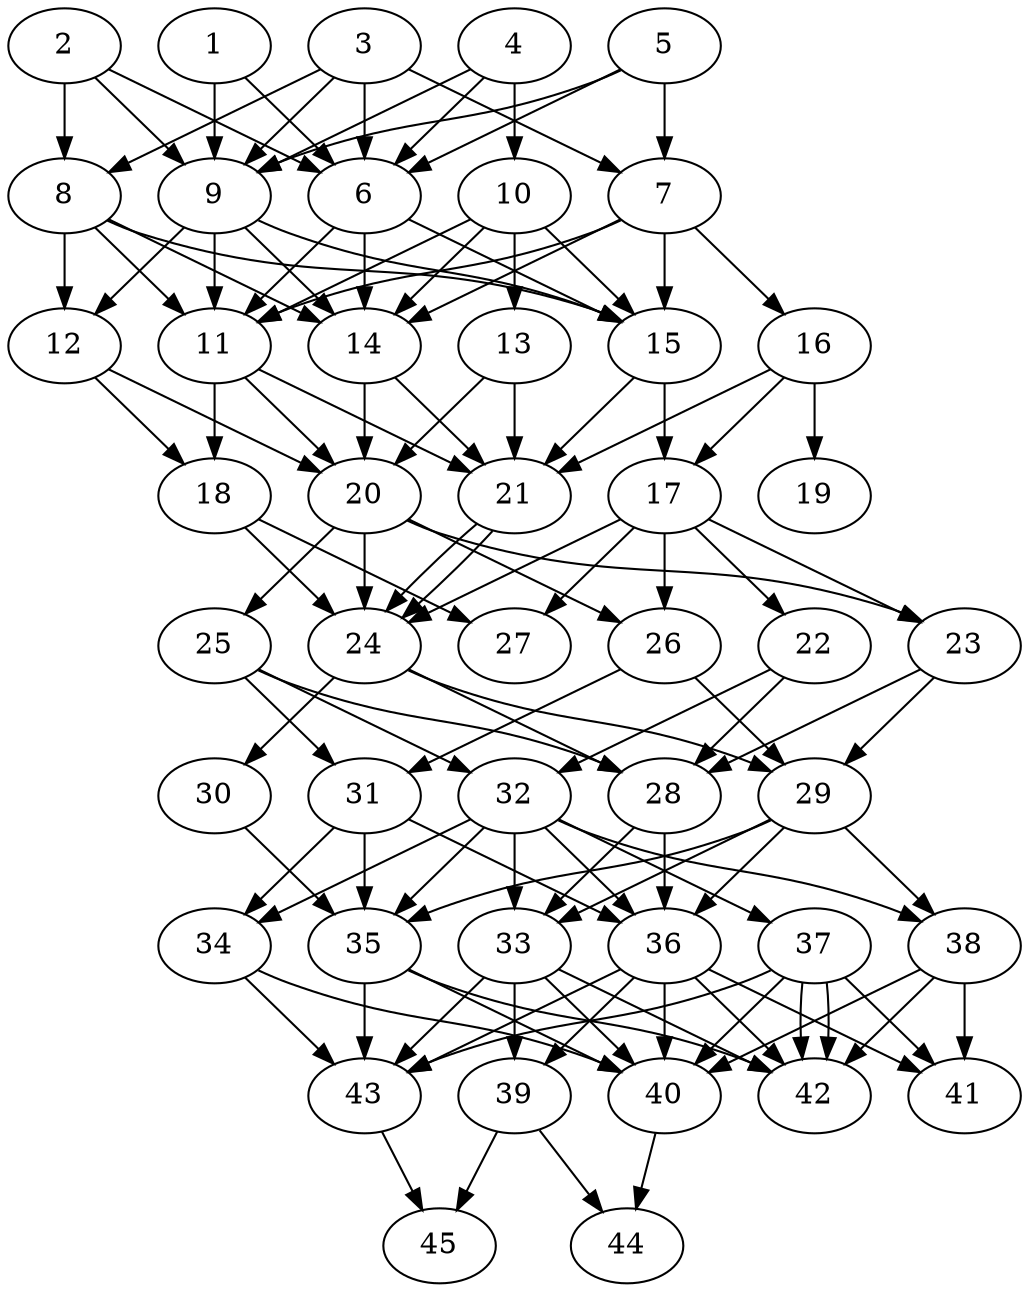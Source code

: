 // DAG automatically generated by daggen at Thu Oct  3 14:07:25 2019
// ./daggen --dot -n 45 --ccr 0.5 --fat 0.5 --regular 0.9 --density 0.9 --mindata 5242880 --maxdata 52428800 
digraph G {
  1 [size="30228480", alpha="0.16", expect_size="15114240"] 
  1 -> 6 [size ="15114240"]
  1 -> 9 [size ="15114240"]
  2 [size="77961216", alpha="0.09", expect_size="38980608"] 
  2 -> 6 [size ="38980608"]
  2 -> 8 [size ="38980608"]
  2 -> 9 [size ="38980608"]
  3 [size="43350016", alpha="0.16", expect_size="21675008"] 
  3 -> 6 [size ="21675008"]
  3 -> 7 [size ="21675008"]
  3 -> 8 [size ="21675008"]
  3 -> 9 [size ="21675008"]
  4 [size="74946560", alpha="0.12", expect_size="37473280"] 
  4 -> 6 [size ="37473280"]
  4 -> 9 [size ="37473280"]
  4 -> 10 [size ="37473280"]
  5 [size="16168960", alpha="0.02", expect_size="8084480"] 
  5 -> 6 [size ="8084480"]
  5 -> 7 [size ="8084480"]
  5 -> 9 [size ="8084480"]
  6 [size="76292096", alpha="0.03", expect_size="38146048"] 
  6 -> 11 [size ="38146048"]
  6 -> 14 [size ="38146048"]
  6 -> 15 [size ="38146048"]
  7 [size="88201216", alpha="0.19", expect_size="44100608"] 
  7 -> 11 [size ="44100608"]
  7 -> 14 [size ="44100608"]
  7 -> 15 [size ="44100608"]
  7 -> 16 [size ="44100608"]
  8 [size="32471040", alpha="0.05", expect_size="16235520"] 
  8 -> 11 [size ="16235520"]
  8 -> 12 [size ="16235520"]
  8 -> 14 [size ="16235520"]
  8 -> 15 [size ="16235520"]
  9 [size="20041728", alpha="0.18", expect_size="10020864"] 
  9 -> 11 [size ="10020864"]
  9 -> 12 [size ="10020864"]
  9 -> 14 [size ="10020864"]
  9 -> 15 [size ="10020864"]
  10 [size="30687232", alpha="0.08", expect_size="15343616"] 
  10 -> 11 [size ="15343616"]
  10 -> 13 [size ="15343616"]
  10 -> 14 [size ="15343616"]
  10 -> 15 [size ="15343616"]
  11 [size="55531520", alpha="0.10", expect_size="27765760"] 
  11 -> 18 [size ="27765760"]
  11 -> 20 [size ="27765760"]
  11 -> 21 [size ="27765760"]
  12 [size="34600960", alpha="0.17", expect_size="17300480"] 
  12 -> 18 [size ="17300480"]
  12 -> 20 [size ="17300480"]
  13 [size="76089344", alpha="0.17", expect_size="38044672"] 
  13 -> 20 [size ="38044672"]
  13 -> 21 [size ="38044672"]
  14 [size="56203264", alpha="0.01", expect_size="28101632"] 
  14 -> 20 [size ="28101632"]
  14 -> 21 [size ="28101632"]
  15 [size="18352128", alpha="0.09", expect_size="9176064"] 
  15 -> 17 [size ="9176064"]
  15 -> 21 [size ="9176064"]
  16 [size="29513728", alpha="0.05", expect_size="14756864"] 
  16 -> 17 [size ="14756864"]
  16 -> 19 [size ="14756864"]
  16 -> 21 [size ="14756864"]
  17 [size="43888640", alpha="0.06", expect_size="21944320"] 
  17 -> 22 [size ="21944320"]
  17 -> 23 [size ="21944320"]
  17 -> 24 [size ="21944320"]
  17 -> 26 [size ="21944320"]
  17 -> 27 [size ="21944320"]
  18 [size="37873664", alpha="0.09", expect_size="18936832"] 
  18 -> 24 [size ="18936832"]
  18 -> 27 [size ="18936832"]
  19 [size="63324160", alpha="0.13", expect_size="31662080"] 
  20 [size="56061952", alpha="0.15", expect_size="28030976"] 
  20 -> 23 [size ="28030976"]
  20 -> 24 [size ="28030976"]
  20 -> 25 [size ="28030976"]
  20 -> 26 [size ="28030976"]
  21 [size="94029824", alpha="0.02", expect_size="47014912"] 
  21 -> 24 [size ="47014912"]
  21 -> 24 [size ="47014912"]
  22 [size="46768128", alpha="0.03", expect_size="23384064"] 
  22 -> 28 [size ="23384064"]
  22 -> 32 [size ="23384064"]
  23 [size="33333248", alpha="0.11", expect_size="16666624"] 
  23 -> 28 [size ="16666624"]
  23 -> 29 [size ="16666624"]
  24 [size="20715520", alpha="0.12", expect_size="10357760"] 
  24 -> 28 [size ="10357760"]
  24 -> 29 [size ="10357760"]
  24 -> 30 [size ="10357760"]
  25 [size="27443200", alpha="0.15", expect_size="13721600"] 
  25 -> 28 [size ="13721600"]
  25 -> 31 [size ="13721600"]
  25 -> 32 [size ="13721600"]
  26 [size="71841792", alpha="0.11", expect_size="35920896"] 
  26 -> 29 [size ="35920896"]
  26 -> 31 [size ="35920896"]
  27 [size="96503808", alpha="0.05", expect_size="48251904"] 
  28 [size="31236096", alpha="0.02", expect_size="15618048"] 
  28 -> 33 [size ="15618048"]
  28 -> 36 [size ="15618048"]
  29 [size="75405312", alpha="0.02", expect_size="37702656"] 
  29 -> 33 [size ="37702656"]
  29 -> 35 [size ="37702656"]
  29 -> 36 [size ="37702656"]
  29 -> 38 [size ="37702656"]
  30 [size="42625024", alpha="0.06", expect_size="21312512"] 
  30 -> 35 [size ="21312512"]
  31 [size="21051392", alpha="0.20", expect_size="10525696"] 
  31 -> 34 [size ="10525696"]
  31 -> 35 [size ="10525696"]
  31 -> 36 [size ="10525696"]
  32 [size="30429184", alpha="0.19", expect_size="15214592"] 
  32 -> 33 [size ="15214592"]
  32 -> 34 [size ="15214592"]
  32 -> 35 [size ="15214592"]
  32 -> 36 [size ="15214592"]
  32 -> 37 [size ="15214592"]
  32 -> 38 [size ="15214592"]
  33 [size="43866112", alpha="0.11", expect_size="21933056"] 
  33 -> 39 [size ="21933056"]
  33 -> 40 [size ="21933056"]
  33 -> 42 [size ="21933056"]
  33 -> 43 [size ="21933056"]
  34 [size="94222336", alpha="0.14", expect_size="47111168"] 
  34 -> 40 [size ="47111168"]
  34 -> 43 [size ="47111168"]
  35 [size="57221120", alpha="0.18", expect_size="28610560"] 
  35 -> 40 [size ="28610560"]
  35 -> 42 [size ="28610560"]
  35 -> 43 [size ="28610560"]
  36 [size="32915456", alpha="0.06", expect_size="16457728"] 
  36 -> 39 [size ="16457728"]
  36 -> 40 [size ="16457728"]
  36 -> 41 [size ="16457728"]
  36 -> 42 [size ="16457728"]
  36 -> 43 [size ="16457728"]
  37 [size="87111680", alpha="0.01", expect_size="43555840"] 
  37 -> 40 [size ="43555840"]
  37 -> 41 [size ="43555840"]
  37 -> 42 [size ="43555840"]
  37 -> 42 [size ="43555840"]
  37 -> 43 [size ="43555840"]
  38 [size="14413824", alpha="0.02", expect_size="7206912"] 
  38 -> 40 [size ="7206912"]
  38 -> 41 [size ="7206912"]
  38 -> 42 [size ="7206912"]
  39 [size="25546752", alpha="0.14", expect_size="12773376"] 
  39 -> 44 [size ="12773376"]
  39 -> 45 [size ="12773376"]
  40 [size="35696640", alpha="0.15", expect_size="17848320"] 
  40 -> 44 [size ="17848320"]
  41 [size="65069056", alpha="0.15", expect_size="32534528"] 
  42 [size="64335872", alpha="0.02", expect_size="32167936"] 
  43 [size="57612288", alpha="0.14", expect_size="28806144"] 
  43 -> 45 [size ="28806144"]
  44 [size="16136192", alpha="0.08", expect_size="8068096"] 
  45 [size="79992832", alpha="0.06", expect_size="39996416"] 
}
